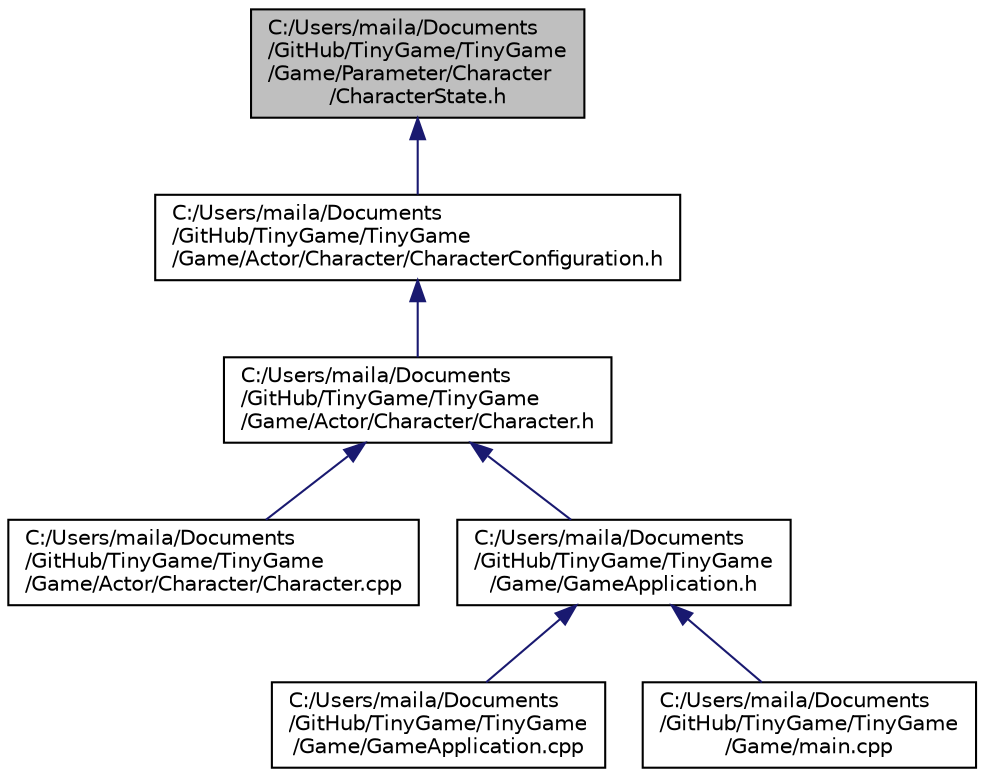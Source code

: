 digraph "C:/Users/maila/Documents/GitHub/TinyGame/TinyGame/Game/Parameter/Character/CharacterState.h"
{
 // LATEX_PDF_SIZE
  edge [fontname="Helvetica",fontsize="10",labelfontname="Helvetica",labelfontsize="10"];
  node [fontname="Helvetica",fontsize="10",shape=record];
  Node1 [label="C:/Users/maila/Documents\l/GitHub/TinyGame/TinyGame\l/Game/Parameter/Character\l/CharacterState.h",height=0.2,width=0.4,color="black", fillcolor="grey75", style="filled", fontcolor="black",tooltip="character's instance state"];
  Node1 -> Node2 [dir="back",color="midnightblue",fontsize="10",style="solid",fontname="Helvetica"];
  Node2 [label="C:/Users/maila/Documents\l/GitHub/TinyGame/TinyGame\l/Game/Actor/Character/CharacterConfiguration.h",height=0.2,width=0.4,color="black", fillcolor="white", style="filled",URL="$_character_configuration_8h.html",tooltip="キャラクタークラスを構成するパラメータ"];
  Node2 -> Node3 [dir="back",color="midnightblue",fontsize="10",style="solid",fontname="Helvetica"];
  Node3 [label="C:/Users/maila/Documents\l/GitHub/TinyGame/TinyGame\l/Game/Actor/Character/Character.h",height=0.2,width=0.4,color="black", fillcolor="white", style="filled",URL="$_character_8h.html",tooltip="game character"];
  Node3 -> Node4 [dir="back",color="midnightblue",fontsize="10",style="solid",fontname="Helvetica"];
  Node4 [label="C:/Users/maila/Documents\l/GitHub/TinyGame/TinyGame\l/Game/Actor/Character/Character.cpp",height=0.2,width=0.4,color="black", fillcolor="white", style="filled",URL="$_character_8cpp.html",tooltip="game character"];
  Node3 -> Node5 [dir="back",color="midnightblue",fontsize="10",style="solid",fontname="Helvetica"];
  Node5 [label="C:/Users/maila/Documents\l/GitHub/TinyGame/TinyGame\l/Game/GameApplication.h",height=0.2,width=0.4,color="black", fillcolor="white", style="filled",URL="$_game_application_8h.html",tooltip="game application"];
  Node5 -> Node6 [dir="back",color="midnightblue",fontsize="10",style="solid",fontname="Helvetica"];
  Node6 [label="C:/Users/maila/Documents\l/GitHub/TinyGame/TinyGame\l/Game/GameApplication.cpp",height=0.2,width=0.4,color="black", fillcolor="white", style="filled",URL="$_game_application_8cpp.html",tooltip="game application"];
  Node5 -> Node7 [dir="back",color="midnightblue",fontsize="10",style="solid",fontname="Helvetica"];
  Node7 [label="C:/Users/maila/Documents\l/GitHub/TinyGame/TinyGame\l/Game/main.cpp",height=0.2,width=0.4,color="black", fillcolor="white", style="filled",URL="$main_8cpp.html",tooltip=" "];
}

